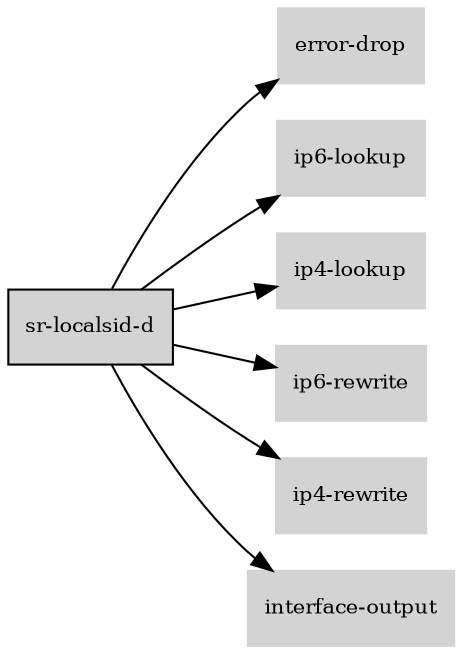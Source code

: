 digraph "sr_localsid_d_subgraph" {
  rankdir=LR;
  node [shape=box, style=filled, fontsize=10, color=lightgray, fontcolor=black, fillcolor=lightgray];
  "sr-localsid-d" [color=black, fontcolor=black, fillcolor=lightgray];
  edge [fontsize=8];
  "sr-localsid-d" -> "error-drop";
  "sr-localsid-d" -> "ip6-lookup";
  "sr-localsid-d" -> "ip4-lookup";
  "sr-localsid-d" -> "ip6-rewrite";
  "sr-localsid-d" -> "ip4-rewrite";
  "sr-localsid-d" -> "interface-output";
}
